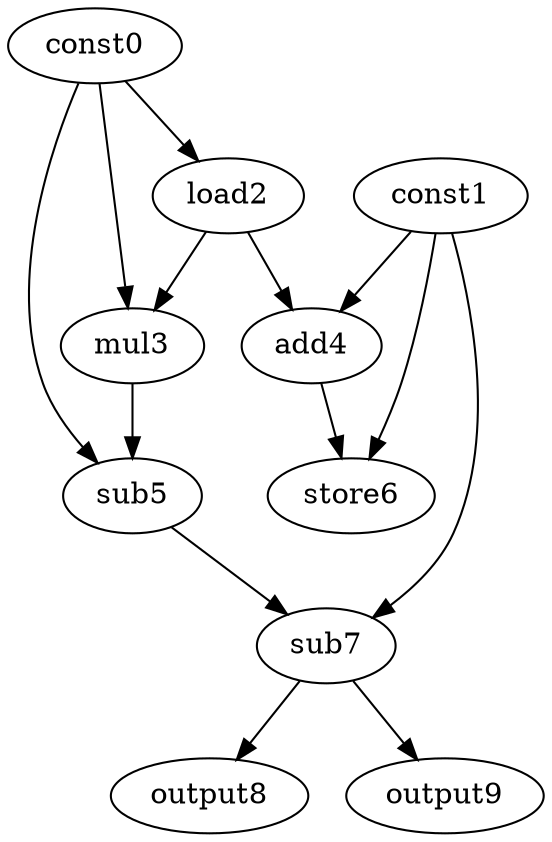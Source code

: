 digraph G { 
const0[opcode=const]; 
const1[opcode=const]; 
load2[opcode=load]; 
mul3[opcode=mul]; 
add4[opcode=add]; 
sub5[opcode=sub]; 
store6[opcode=store]; 
sub7[opcode=sub]; 
output8[opcode=output]; 
output9[opcode=output]; 
const0->load2[operand=0];
const0->mul3[operand=0];
load2->mul3[operand=1];
const1->add4[operand=0];
load2->add4[operand=1];
const0->sub5[operand=0];
mul3->sub5[operand=1];
const1->store6[operand=0];
add4->store6[operand=1];
const1->sub7[operand=0];
sub5->sub7[operand=1];
sub7->output8[operand=0];
sub7->output9[operand=0];
}
